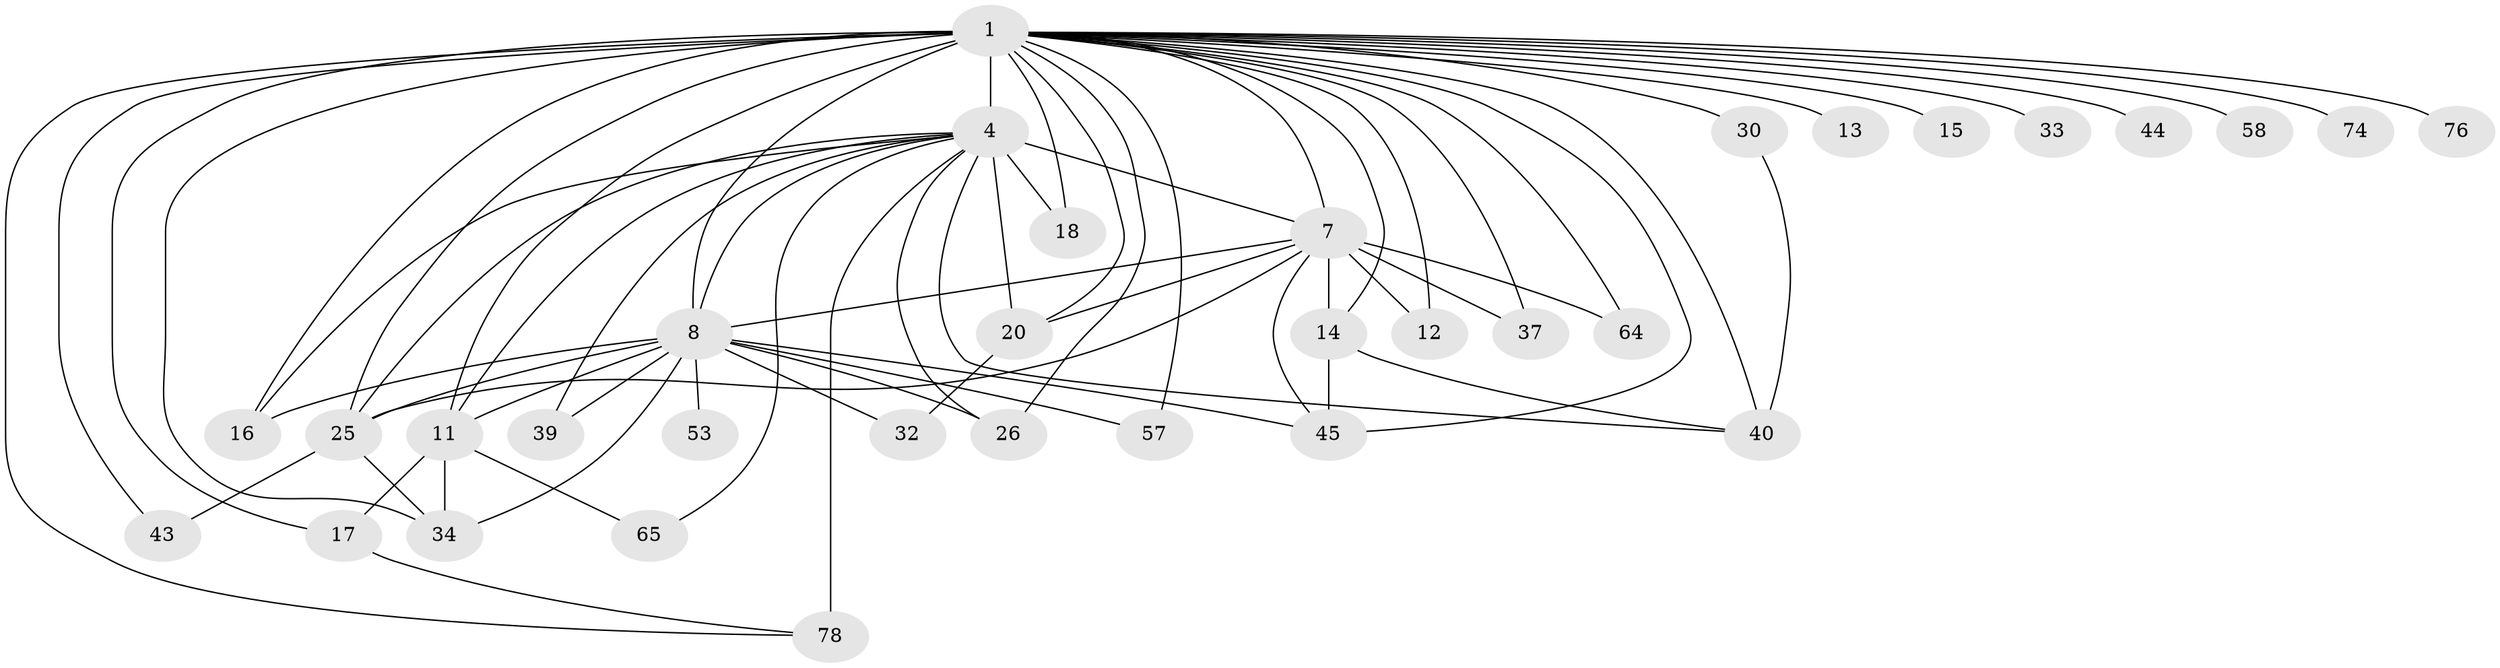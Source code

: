 // original degree distribution, {18: 0.01818181818181818, 28: 0.00909090909090909, 26: 0.00909090909090909, 17: 0.00909090909090909, 15: 0.00909090909090909, 23: 0.01818181818181818, 34: 0.00909090909090909, 21: 0.00909090909090909, 6: 0.02727272727272727, 2: 0.6090909090909091, 4: 0.1, 3: 0.11818181818181818, 5: 0.045454545454545456, 7: 0.00909090909090909}
// Generated by graph-tools (version 1.1) at 2025/17/03/04/25 18:17:54]
// undirected, 33 vertices, 68 edges
graph export_dot {
graph [start="1"]
  node [color=gray90,style=filled];
  1 [super="+2"];
  4 [super="+10+90+87+19+5+35"];
  7;
  8 [super="+95+82+106+100+104+80+63+66+36+48+22+71+31+27+23+21"];
  11 [super="+24"];
  12;
  13;
  14 [super="+86+110"];
  15;
  16 [super="+99+54"];
  17;
  18 [super="+60"];
  20;
  25 [super="+42+49"];
  26;
  30;
  32;
  33;
  34;
  37;
  39 [super="+77"];
  40 [super="+61+109"];
  43;
  44;
  45 [super="+94+85+70+51"];
  53;
  57;
  58;
  64;
  65;
  74;
  76;
  78 [super="+96+102"];
  1 -- 4 [weight=23];
  1 -- 7 [weight=9];
  1 -- 8 [weight=15];
  1 -- 14 [weight=3];
  1 -- 33 [weight=2];
  1 -- 58 [weight=2];
  1 -- 78;
  1 -- 11 [weight=4];
  1 -- 12;
  1 -- 13 [weight=2];
  1 -- 15 [weight=2];
  1 -- 16 [weight=2];
  1 -- 17;
  1 -- 20;
  1 -- 25;
  1 -- 26;
  1 -- 30 [weight=2];
  1 -- 34;
  1 -- 37;
  1 -- 40 [weight=2];
  1 -- 43;
  1 -- 44 [weight=3];
  1 -- 57;
  1 -- 64;
  1 -- 74 [weight=2];
  1 -- 76 [weight=2];
  1 -- 45 [weight=2];
  1 -- 18;
  4 -- 7 [weight=5];
  4 -- 8 [weight=9];
  4 -- 20;
  4 -- 26;
  4 -- 65;
  4 -- 78 [weight=3];
  4 -- 16;
  4 -- 18;
  4 -- 39 [weight=2];
  4 -- 40;
  4 -- 25;
  4 -- 11;
  7 -- 8 [weight=2];
  7 -- 12;
  7 -- 20;
  7 -- 25;
  7 -- 37;
  7 -- 64;
  7 -- 14;
  7 -- 45;
  8 -- 45;
  8 -- 53 [weight=2];
  8 -- 16 [weight=2];
  8 -- 34;
  8 -- 25 [weight=3];
  8 -- 26;
  8 -- 32;
  8 -- 57;
  8 -- 39;
  8 -- 11;
  11 -- 17;
  11 -- 34;
  11 -- 65;
  14 -- 45;
  14 -- 40;
  17 -- 78;
  20 -- 32;
  25 -- 34;
  25 -- 43;
  30 -- 40;
}

